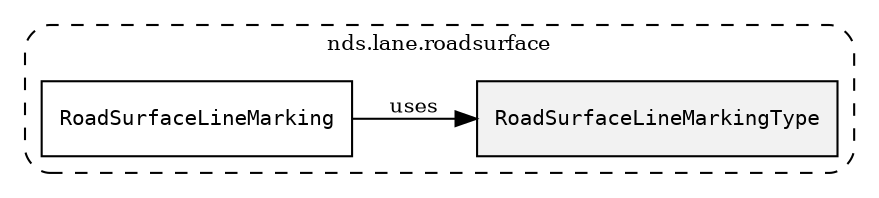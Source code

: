 /**
 * This dot file creates symbol collaboration diagram for RoadSurfaceLineMarkingType.
 */
digraph ZSERIO
{
    node [shape=box, fontsize=10];
    rankdir="LR";
    fontsize=10;
    tooltip="RoadSurfaceLineMarkingType collaboration diagram";

    subgraph "cluster_nds.lane.roadsurface"
    {
        style="dashed, rounded";
        label="nds.lane.roadsurface";
        tooltip="Package nds.lane.roadsurface";
        href="../../../content/packages/nds.lane.roadsurface.html#Package-nds-lane-roadsurface";
        target="_parent";

        "RoadSurfaceLineMarkingType" [style="filled", fillcolor="#0000000D", target="_parent", label=<<font face="monospace"><table align="center" border="0" cellspacing="0" cellpadding="0"><tr><td href="../../../content/packages/nds.lane.roadsurface.html#Enum-RoadSurfaceLineMarkingType" title="Enum defined in nds.lane.roadsurface">RoadSurfaceLineMarkingType</td></tr></table></font>>];
        "RoadSurfaceLineMarking" [target="_parent", label=<<font face="monospace"><table align="center" border="0" cellspacing="0" cellpadding="0"><tr><td href="../../../content/packages/nds.lane.roadsurface.html#Structure-RoadSurfaceLineMarking" title="Structure defined in nds.lane.roadsurface">RoadSurfaceLineMarking</td></tr></table></font>>];
    }

    "RoadSurfaceLineMarking" -> "RoadSurfaceLineMarkingType" [label="uses", fontsize=10];
}
